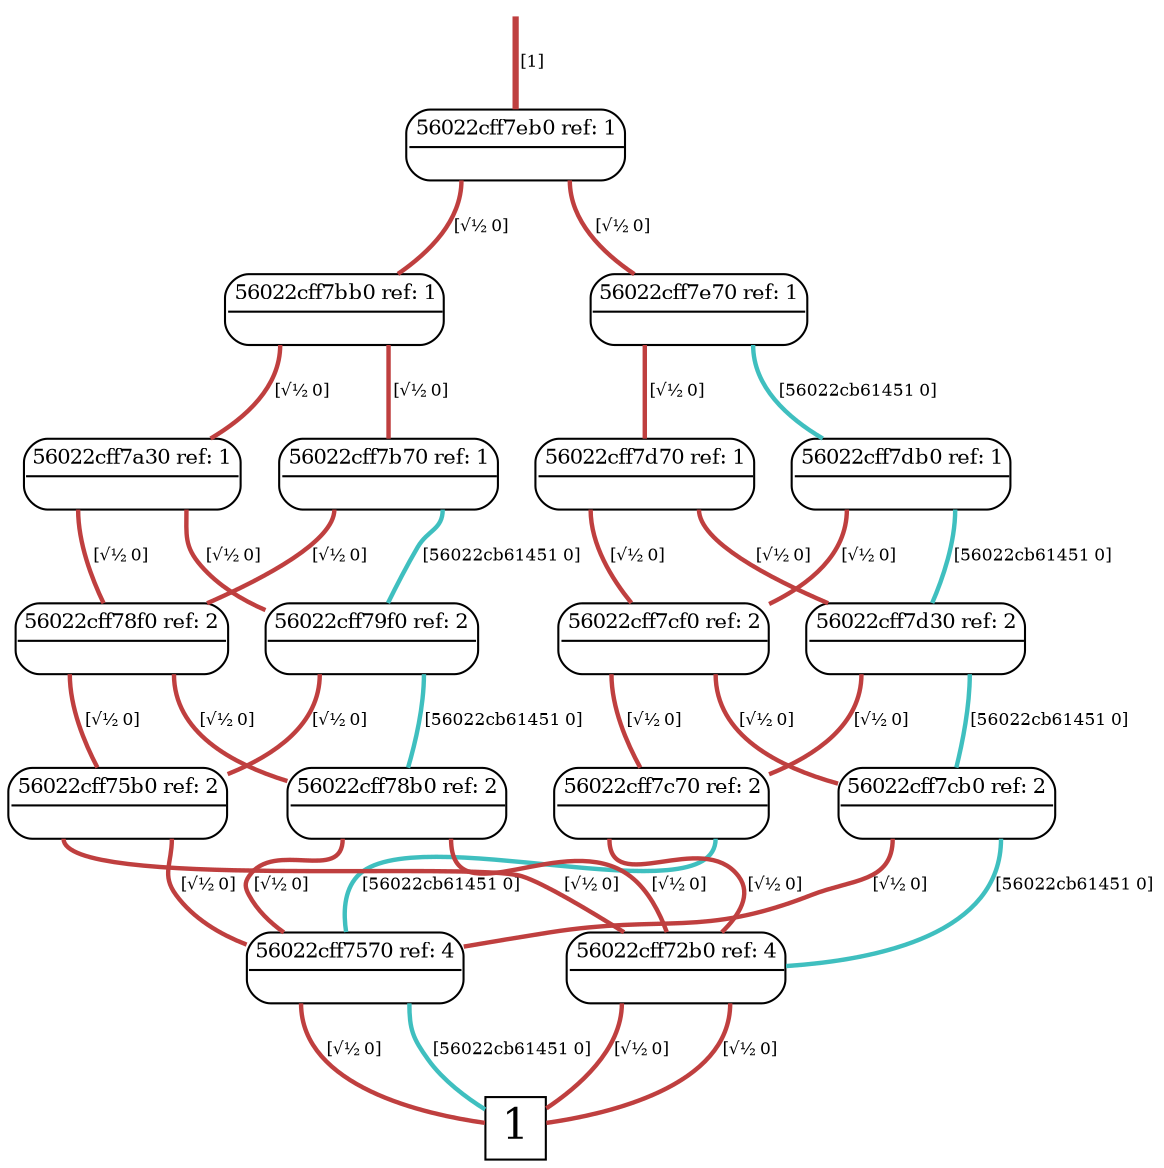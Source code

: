 digraph "DD" {graph[];node[shape=plain];edge[arrowhead=none]
root [label="",shape=point,style=invis]
t [label=<<font point-size="20">1</font>>,shape=box,tooltip="1",width=0.3,height=0.3]
root->1032024[penwidth="3",tooltip="1" color="0.000 0.667 0.750",label=<<font point-size="8">&nbsp;[1]</font>>]
1032024[label=<<font point-size="10"><table border="1" cellspacing="0" cellpadding="2" style="rounded"><tr><td colspan="2" border="1" sides="B">56022cff7eb0 ref: 1</td></tr><tr><td port="0" href="javascript:;" border="0" tooltip="0.7071"><font color="white">&nbsp;0 </font></td><td port="1" href="javascript:;" border="0" tooltip="0.7071"><font color="white">&nbsp;0 </font></td></tr></table></font>>,tooltip="56022cff7eb0"]
1032024:1:s->1031992[penwidth="2.12132",tooltip="0.7071" color="0.000 0.667 0.750",label=<<font point-size="8">&nbsp;[√½ 0]</font>>]
1032024:0:s->1031640[penwidth="2.12132",tooltip="0.7071" color="0.000 0.667 0.750",label=<<font point-size="8">&nbsp;[√½ 0]</font>>]
1031992[label=<<font point-size="10"><table border="1" cellspacing="0" cellpadding="2" style="rounded"><tr><td colspan="2" border="1" sides="B">56022cff7e70 ref: 1</td></tr><tr><td port="0" href="javascript:;" border="0" tooltip="0.7071"><font color="white">&nbsp;0 </font></td><td port="1" href="javascript:;" border="0" tooltip="-0.7071"><font color="white">&nbsp;0 </font></td></tr></table></font>>,tooltip="56022cff7e70"]
1031992:1:s->1031896[penwidth="2.12132",tooltip="-0.7071" color="0.500 0.667 0.750",label=<<font point-size="8">&nbsp;[56022cb61451 0]</font>>]
1031992:0:s->1031864[penwidth="2.12132",tooltip="0.7071" color="0.000 0.667 0.750",label=<<font point-size="8">&nbsp;[√½ 0]</font>>]
1031640[label=<<font point-size="10"><table border="1" cellspacing="0" cellpadding="2" style="rounded"><tr><td colspan="2" border="1" sides="B">56022cff7bb0 ref: 1</td></tr><tr><td port="0" href="javascript:;" border="0" tooltip="0.7071"><font color="white">&nbsp;0 </font></td><td port="1" href="javascript:;" border="0" tooltip="0.7071"><font color="white">&nbsp;0 </font></td></tr></table></font>>,tooltip="56022cff7bb0"]
1031640:1:s->1031608[penwidth="2.12132",tooltip="0.7071" color="0.000 0.667 0.750",label=<<font point-size="8">&nbsp;[√½ 0]</font>>]
1031640:0:s->1031448[penwidth="2.12132",tooltip="0.7071" color="0.000 0.667 0.750",label=<<font point-size="8">&nbsp;[√½ 0]</font>>]
1031896[label=<<font point-size="10"><table border="1" cellspacing="0" cellpadding="2" style="rounded"><tr><td colspan="2" border="1" sides="B">56022cff7db0 ref: 1</td></tr><tr><td port="0" href="javascript:;" border="0" tooltip="0.7071"><font color="white">&nbsp;0 </font></td><td port="1" href="javascript:;" border="0" tooltip="-0.7071"><font color="white">&nbsp;0 </font></td></tr></table></font>>,tooltip="56022cff7db0"]
1031896:1:s->1031832[penwidth="2.12132",tooltip="-0.7071" color="0.500 0.667 0.750",label=<<font point-size="8">&nbsp;[56022cb61451 0]</font>>]
1031896:0:s->1031800[penwidth="2.12132",tooltip="0.7071" color="0.000 0.667 0.750",label=<<font point-size="8">&nbsp;[√½ 0]</font>>]
1031608[label=<<font point-size="10"><table border="1" cellspacing="0" cellpadding="2" style="rounded"><tr><td colspan="2" border="1" sides="B">56022cff7b70 ref: 1</td></tr><tr><td port="0" href="javascript:;" border="0" tooltip="0.7071"><font color="white">&nbsp;0 </font></td><td port="1" href="javascript:;" border="0" tooltip="-0.7071"><font color="white">&nbsp;0 </font></td></tr></table></font>>,tooltip="56022cff7b70"]
1031608:1:s->1031416[penwidth="2.12132",tooltip="-0.7071" color="0.500 0.667 0.750",label=<<font point-size="8">&nbsp;[56022cb61451 0]</font>>]
1031608:0:s->1031288[penwidth="2.12132",tooltip="0.7071" color="0.000 0.667 0.750",label=<<font point-size="8">&nbsp;[√½ 0]</font>>]
1031448[label=<<font point-size="10"><table border="1" cellspacing="0" cellpadding="2" style="rounded"><tr><td colspan="2" border="1" sides="B">56022cff7a30 ref: 1</td></tr><tr><td port="0" href="javascript:;" border="0" tooltip="0.7071"><font color="white">&nbsp;0 </font></td><td port="1" href="javascript:;" border="0" tooltip="0.7071"><font color="white">&nbsp;0 </font></td></tr></table></font>>,tooltip="56022cff7a30"]
1031448:1:s->1031416[penwidth="2.12132",tooltip="0.7071" color="0.000 0.667 0.750",label=<<font point-size="8">&nbsp;[√½ 0]</font>>]
1031448:0:s->1031288[penwidth="2.12132",tooltip="0.7071" color="0.000 0.667 0.750",label=<<font point-size="8">&nbsp;[√½ 0]</font>>]
1031864[label=<<font point-size="10"><table border="1" cellspacing="0" cellpadding="2" style="rounded"><tr><td colspan="2" border="1" sides="B">56022cff7d70 ref: 1</td></tr><tr><td port="0" href="javascript:;" border="0" tooltip="0.7071"><font color="white">&nbsp;0 </font></td><td port="1" href="javascript:;" border="0" tooltip="0.7071"><font color="white">&nbsp;0 </font></td></tr></table></font>>,tooltip="56022cff7d70"]
1031864:1:s->1031832[penwidth="2.12132",tooltip="0.7071" color="0.000 0.667 0.750",label=<<font point-size="8">&nbsp;[√½ 0]</font>>]
1031864:0:s->1031800[penwidth="2.12132",tooltip="0.7071" color="0.000 0.667 0.750",label=<<font point-size="8">&nbsp;[√½ 0]</font>>]
1031800[label=<<font point-size="10"><table border="1" cellspacing="0" cellpadding="2" style="rounded"><tr><td colspan="2" border="1" sides="B">56022cff7cf0 ref: 2</td></tr><tr><td port="0" href="javascript:;" border="0" tooltip="0.7071"><font color="white">&nbsp;0 </font></td><td port="1" href="javascript:;" border="0" tooltip="0.7071"><font color="white">&nbsp;0 </font></td></tr></table></font>>,tooltip="56022cff7cf0"]
1031800:1:s->1031768[penwidth="2.12132",tooltip="0.7071" color="0.000 0.667 0.750",label=<<font point-size="8">&nbsp;[√½ 0]</font>>]
1031800:0:s->1031736[penwidth="2.12132",tooltip="0.7071" color="0.000 0.667 0.750",label=<<font point-size="8">&nbsp;[√½ 0]</font>>]
1031416[label=<<font point-size="10"><table border="1" cellspacing="0" cellpadding="2" style="rounded"><tr><td colspan="2" border="1" sides="B">56022cff79f0 ref: 2</td></tr><tr><td port="0" href="javascript:;" border="0" tooltip="0.7071"><font color="white">&nbsp;0 </font></td><td port="1" href="javascript:;" border="0" tooltip="-0.7071"><font color="white">&nbsp;0 </font></td></tr></table></font>>,tooltip="56022cff79f0"]
1031416:1:s->1031256[penwidth="2.12132",tooltip="-0.7071" color="0.500 0.667 0.750",label=<<font point-size="8">&nbsp;[56022cb61451 0]</font>>]
1031416:0:s->1030872[penwidth="2.12132",tooltip="0.7071" color="0.000 0.667 0.750",label=<<font point-size="8">&nbsp;[√½ 0]</font>>]
1031832[label=<<font point-size="10"><table border="1" cellspacing="0" cellpadding="2" style="rounded"><tr><td colspan="2" border="1" sides="B">56022cff7d30 ref: 2</td></tr><tr><td port="0" href="javascript:;" border="0" tooltip="0.7071"><font color="white">&nbsp;0 </font></td><td port="1" href="javascript:;" border="0" tooltip="-0.7071"><font color="white">&nbsp;0 </font></td></tr></table></font>>,tooltip="56022cff7d30"]
1031832:1:s->1031768[penwidth="2.12132",tooltip="-0.7071" color="0.500 0.667 0.750",label=<<font point-size="8">&nbsp;[56022cb61451 0]</font>>]
1031832:0:s->1031736[penwidth="2.12132",tooltip="0.7071" color="0.000 0.667 0.750",label=<<font point-size="8">&nbsp;[√½ 0]</font>>]
1031288[label=<<font point-size="10"><table border="1" cellspacing="0" cellpadding="2" style="rounded"><tr><td colspan="2" border="1" sides="B">56022cff78f0 ref: 2</td></tr><tr><td port="0" href="javascript:;" border="0" tooltip="0.7071"><font color="white">&nbsp;0 </font></td><td port="1" href="javascript:;" border="0" tooltip="0.7071"><font color="white">&nbsp;0 </font></td></tr></table></font>>,tooltip="56022cff78f0"]
1031288:1:s->1031256[penwidth="2.12132",tooltip="0.7071" color="0.000 0.667 0.750",label=<<font point-size="8">&nbsp;[√½ 0]</font>>]
1031288:0:s->1030872[penwidth="2.12132",tooltip="0.7071" color="0.000 0.667 0.750",label=<<font point-size="8">&nbsp;[√½ 0]</font>>]
1031736[label=<<font point-size="10"><table border="1" cellspacing="0" cellpadding="2" style="rounded"><tr><td colspan="2" border="1" sides="B">56022cff7c70 ref: 2</td></tr><tr><td port="0" href="javascript:;" border="0" tooltip="0.7071"><font color="white">&nbsp;0 </font></td><td port="1" href="javascript:;" border="0" tooltip="-0.7071"><font color="white">&nbsp;0 </font></td></tr></table></font>>,tooltip="56022cff7c70"]
1031736:1:s->1030840[penwidth="2.12132",tooltip="-0.7071" color="0.500 0.667 0.750",label=<<font point-size="8">&nbsp;[56022cb61451 0]</font>>]
1031736:0:s->1030488[penwidth="2.12132",tooltip="0.7071" color="0.000 0.667 0.750",label=<<font point-size="8">&nbsp;[√½ 0]</font>>]
1030872[label=<<font point-size="10"><table border="1" cellspacing="0" cellpadding="2" style="rounded"><tr><td colspan="2" border="1" sides="B">56022cff75b0 ref: 2</td></tr><tr><td port="0" href="javascript:;" border="0" tooltip="0.7071"><font color="white">&nbsp;0 </font></td><td port="1" href="javascript:;" border="0" tooltip="0.7071"><font color="white">&nbsp;0 </font></td></tr></table></font>>,tooltip="56022cff75b0"]
1030872:1:s->1030840[penwidth="2.12132",tooltip="0.7071" color="0.000 0.667 0.750",label=<<font point-size="8">&nbsp;[√½ 0]</font>>]
1030872:0:s->1030488[penwidth="2.12132",tooltip="0.7071" color="0.000 0.667 0.750",label=<<font point-size="8">&nbsp;[√½ 0]</font>>]
1031768[label=<<font point-size="10"><table border="1" cellspacing="0" cellpadding="2" style="rounded"><tr><td colspan="2" border="1" sides="B">56022cff7cb0 ref: 2</td></tr><tr><td port="0" href="javascript:;" border="0" tooltip="0.7071"><font color="white">&nbsp;0 </font></td><td port="1" href="javascript:;" border="0" tooltip="-0.7071"><font color="white">&nbsp;0 </font></td></tr></table></font>>,tooltip="56022cff7cb0"]
1031768:1:s->1030488[penwidth="2.12132",tooltip="-0.7071" color="0.500 0.667 0.750",label=<<font point-size="8">&nbsp;[56022cb61451 0]</font>>]
1031768:0:s->1030840[penwidth="2.12132",tooltip="0.7071" color="0.000 0.667 0.750",label=<<font point-size="8">&nbsp;[√½ 0]</font>>]
1031256[label=<<font point-size="10"><table border="1" cellspacing="0" cellpadding="2" style="rounded"><tr><td colspan="2" border="1" sides="B">56022cff78b0 ref: 2</td></tr><tr><td port="0" href="javascript:;" border="0" tooltip="0.7071"><font color="white">&nbsp;0 </font></td><td port="1" href="javascript:;" border="0" tooltip="0.7071"><font color="white">&nbsp;0 </font></td></tr></table></font>>,tooltip="56022cff78b0"]
1031256:1:s->1030488[penwidth="2.12132",tooltip="0.7071" color="0.000 0.667 0.750",label=<<font point-size="8">&nbsp;[√½ 0]</font>>]
1031256:0:s->1030840[penwidth="2.12132",tooltip="0.7071" color="0.000 0.667 0.750",label=<<font point-size="8">&nbsp;[√½ 0]</font>>]
1030488[label=<<font point-size="10"><table border="1" cellspacing="0" cellpadding="2" style="rounded"><tr><td colspan="2" border="1" sides="B">56022cff72b0 ref: 4</td></tr><tr><td port="0" href="javascript:;" border="0" tooltip="0.7071"><font color="white">&nbsp;0 </font></td><td port="1" href="javascript:;" border="0" tooltip="0.7071"><font color="white">&nbsp;0 </font></td></tr></table></font>>,tooltip="56022cff72b0"]
1030488:1:s->t[penwidth="2.12132",tooltip="0.7071" color="0.000 0.667 0.750",label=<<font point-size="8">&nbsp;[√½ 0]</font>>]
1030488:0:s->t[penwidth="2.12132",tooltip="0.7071" color="0.000 0.667 0.750",label=<<font point-size="8">&nbsp;[√½ 0]</font>>]
1030840[label=<<font point-size="10"><table border="1" cellspacing="0" cellpadding="2" style="rounded"><tr><td colspan="2" border="1" sides="B">56022cff7570 ref: 4</td></tr><tr><td port="0" href="javascript:;" border="0" tooltip="0.7071"><font color="white">&nbsp;0 </font></td><td port="1" href="javascript:;" border="0" tooltip="-0.7071"><font color="white">&nbsp;0 </font></td></tr></table></font>>,tooltip="56022cff7570"]
1030840:1:s->t[penwidth="2.12132",tooltip="-0.7071" color="0.500 0.667 0.750",label=<<font point-size="8">&nbsp;[56022cb61451 0]</font>>]
1030840:0:s->t[penwidth="2.12132",tooltip="0.7071" color="0.000 0.667 0.750",label=<<font point-size="8">&nbsp;[√½ 0]</font>>]
}

